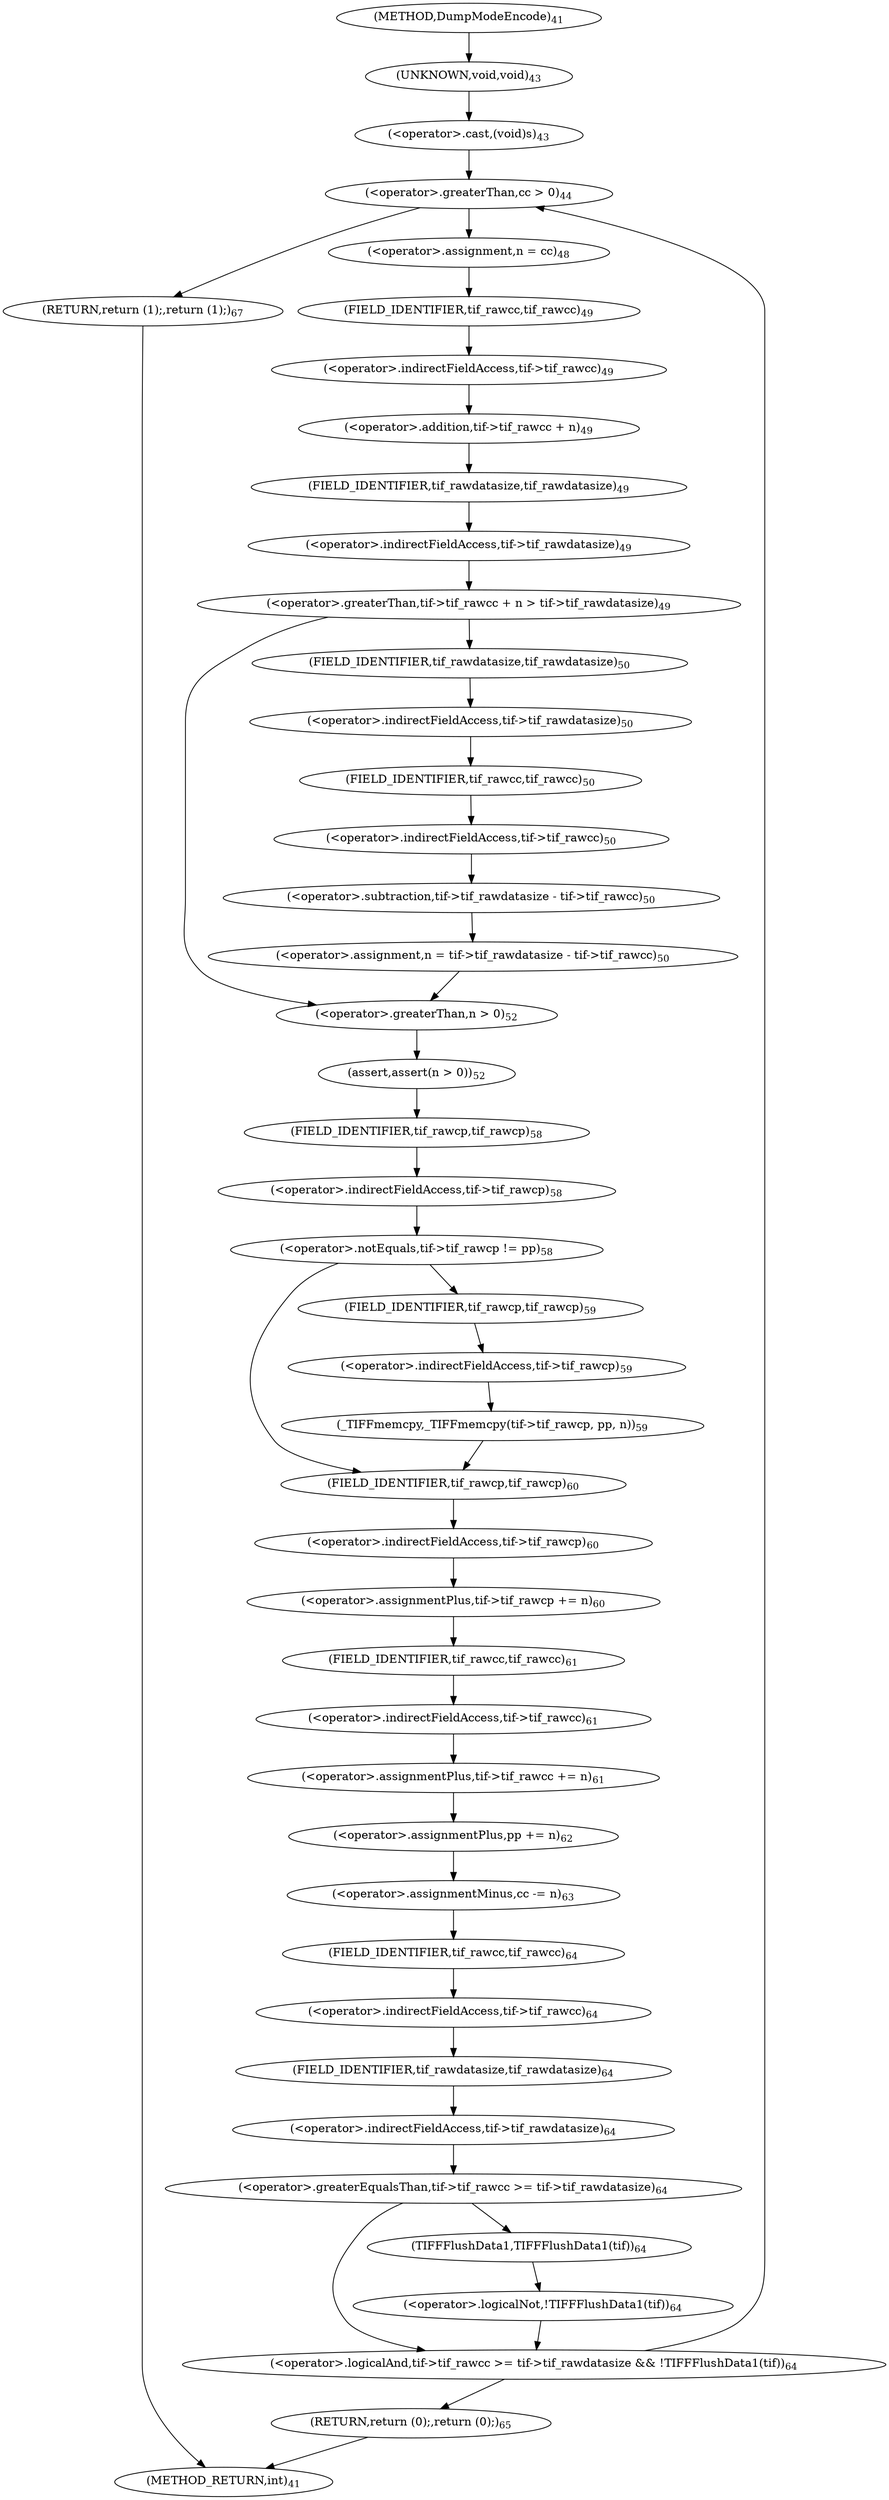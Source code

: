 digraph "DumpModeEncode" {  
"63702" [label = <(&lt;operator&gt;.cast,(void)s)<SUB>43</SUB>> ]
"63782" [label = <(RETURN,return (1);,return (1);)<SUB>67</SUB>> ]
"63703" [label = <(UNKNOWN,void,void)<SUB>43</SUB>> ]
"63706" [label = <(&lt;operator&gt;.greaterThan,cc &gt; 0)<SUB>44</SUB>> ]
"63711" [label = <(&lt;operator&gt;.assignment,n = cc)<SUB>48</SUB>> ]
"63734" [label = <(assert,assert(n &gt; 0))<SUB>52</SUB>> ]
"63751" [label = <(&lt;operator&gt;.assignmentPlus,tif-&gt;tif_rawcp += n)<SUB>60</SUB>> ]
"63756" [label = <(&lt;operator&gt;.assignmentPlus,tif-&gt;tif_rawcc += n)<SUB>61</SUB>> ]
"63761" [label = <(&lt;operator&gt;.assignmentPlus,pp += n)<SUB>62</SUB>> ]
"63764" [label = <(&lt;operator&gt;.assignmentMinus,cc -= n)<SUB>63</SUB>> ]
"63715" [label = <(&lt;operator&gt;.greaterThan,tif-&gt;tif_rawcc + n &gt; tif-&gt;tif_rawdatasize)<SUB>49</SUB>> ]
"63735" [label = <(&lt;operator&gt;.greaterThan,n &gt; 0)<SUB>52</SUB>> ]
"63739" [label = <(&lt;operator&gt;.notEquals,tif-&gt;tif_rawcp != pp)<SUB>58</SUB>> ]
"63752" [label = <(&lt;operator&gt;.indirectFieldAccess,tif-&gt;tif_rawcp)<SUB>60</SUB>> ]
"63757" [label = <(&lt;operator&gt;.indirectFieldAccess,tif-&gt;tif_rawcc)<SUB>61</SUB>> ]
"63768" [label = <(&lt;operator&gt;.logicalAnd,tif-&gt;tif_rawcc &gt;= tif-&gt;tif_rawdatasize &amp;&amp; !TIFFFlushData1(tif))<SUB>64</SUB>> ]
"63716" [label = <(&lt;operator&gt;.addition,tif-&gt;tif_rawcc + n)<SUB>49</SUB>> ]
"63721" [label = <(&lt;operator&gt;.indirectFieldAccess,tif-&gt;tif_rawdatasize)<SUB>49</SUB>> ]
"63725" [label = <(&lt;operator&gt;.assignment,n = tif-&gt;tif_rawdatasize - tif-&gt;tif_rawcc)<SUB>50</SUB>> ]
"63740" [label = <(&lt;operator&gt;.indirectFieldAccess,tif-&gt;tif_rawcp)<SUB>58</SUB>> ]
"63745" [label = <(_TIFFmemcpy,_TIFFmemcpy(tif-&gt;tif_rawcp, pp, n))<SUB>59</SUB>> ]
"63754" [label = <(FIELD_IDENTIFIER,tif_rawcp,tif_rawcp)<SUB>60</SUB>> ]
"63759" [label = <(FIELD_IDENTIFIER,tif_rawcc,tif_rawcc)<SUB>61</SUB>> ]
"63769" [label = <(&lt;operator&gt;.greaterEqualsThan,tif-&gt;tif_rawcc &gt;= tif-&gt;tif_rawdatasize)<SUB>64</SUB>> ]
"63776" [label = <(&lt;operator&gt;.logicalNot,!TIFFFlushData1(tif))<SUB>64</SUB>> ]
"63780" [label = <(RETURN,return (0);,return (0);)<SUB>65</SUB>> ]
"63717" [label = <(&lt;operator&gt;.indirectFieldAccess,tif-&gt;tif_rawcc)<SUB>49</SUB>> ]
"63723" [label = <(FIELD_IDENTIFIER,tif_rawdatasize,tif_rawdatasize)<SUB>49</SUB>> ]
"63727" [label = <(&lt;operator&gt;.subtraction,tif-&gt;tif_rawdatasize - tif-&gt;tif_rawcc)<SUB>50</SUB>> ]
"63742" [label = <(FIELD_IDENTIFIER,tif_rawcp,tif_rawcp)<SUB>58</SUB>> ]
"63746" [label = <(&lt;operator&gt;.indirectFieldAccess,tif-&gt;tif_rawcp)<SUB>59</SUB>> ]
"63770" [label = <(&lt;operator&gt;.indirectFieldAccess,tif-&gt;tif_rawcc)<SUB>64</SUB>> ]
"63773" [label = <(&lt;operator&gt;.indirectFieldAccess,tif-&gt;tif_rawdatasize)<SUB>64</SUB>> ]
"63777" [label = <(TIFFFlushData1,TIFFFlushData1(tif))<SUB>64</SUB>> ]
"63719" [label = <(FIELD_IDENTIFIER,tif_rawcc,tif_rawcc)<SUB>49</SUB>> ]
"63728" [label = <(&lt;operator&gt;.indirectFieldAccess,tif-&gt;tif_rawdatasize)<SUB>50</SUB>> ]
"63731" [label = <(&lt;operator&gt;.indirectFieldAccess,tif-&gt;tif_rawcc)<SUB>50</SUB>> ]
"63748" [label = <(FIELD_IDENTIFIER,tif_rawcp,tif_rawcp)<SUB>59</SUB>> ]
"63772" [label = <(FIELD_IDENTIFIER,tif_rawcc,tif_rawcc)<SUB>64</SUB>> ]
"63775" [label = <(FIELD_IDENTIFIER,tif_rawdatasize,tif_rawdatasize)<SUB>64</SUB>> ]
"63730" [label = <(FIELD_IDENTIFIER,tif_rawdatasize,tif_rawdatasize)<SUB>50</SUB>> ]
"63733" [label = <(FIELD_IDENTIFIER,tif_rawcc,tif_rawcc)<SUB>50</SUB>> ]
"63696" [label = <(METHOD,DumpModeEncode)<SUB>41</SUB>> ]
"63784" [label = <(METHOD_RETURN,int)<SUB>41</SUB>> ]
  "63702" -> "63706" 
  "63782" -> "63784" 
  "63703" -> "63702" 
  "63706" -> "63711" 
  "63706" -> "63782" 
  "63711" -> "63719" 
  "63734" -> "63742" 
  "63751" -> "63759" 
  "63756" -> "63761" 
  "63761" -> "63764" 
  "63764" -> "63772" 
  "63715" -> "63730" 
  "63715" -> "63735" 
  "63735" -> "63734" 
  "63739" -> "63748" 
  "63739" -> "63754" 
  "63752" -> "63751" 
  "63757" -> "63756" 
  "63768" -> "63706" 
  "63768" -> "63780" 
  "63716" -> "63723" 
  "63721" -> "63715" 
  "63725" -> "63735" 
  "63740" -> "63739" 
  "63745" -> "63754" 
  "63754" -> "63752" 
  "63759" -> "63757" 
  "63769" -> "63768" 
  "63769" -> "63777" 
  "63776" -> "63768" 
  "63780" -> "63784" 
  "63717" -> "63716" 
  "63723" -> "63721" 
  "63727" -> "63725" 
  "63742" -> "63740" 
  "63746" -> "63745" 
  "63770" -> "63775" 
  "63773" -> "63769" 
  "63777" -> "63776" 
  "63719" -> "63717" 
  "63728" -> "63733" 
  "63731" -> "63727" 
  "63748" -> "63746" 
  "63772" -> "63770" 
  "63775" -> "63773" 
  "63730" -> "63728" 
  "63733" -> "63731" 
  "63696" -> "63703" 
}
